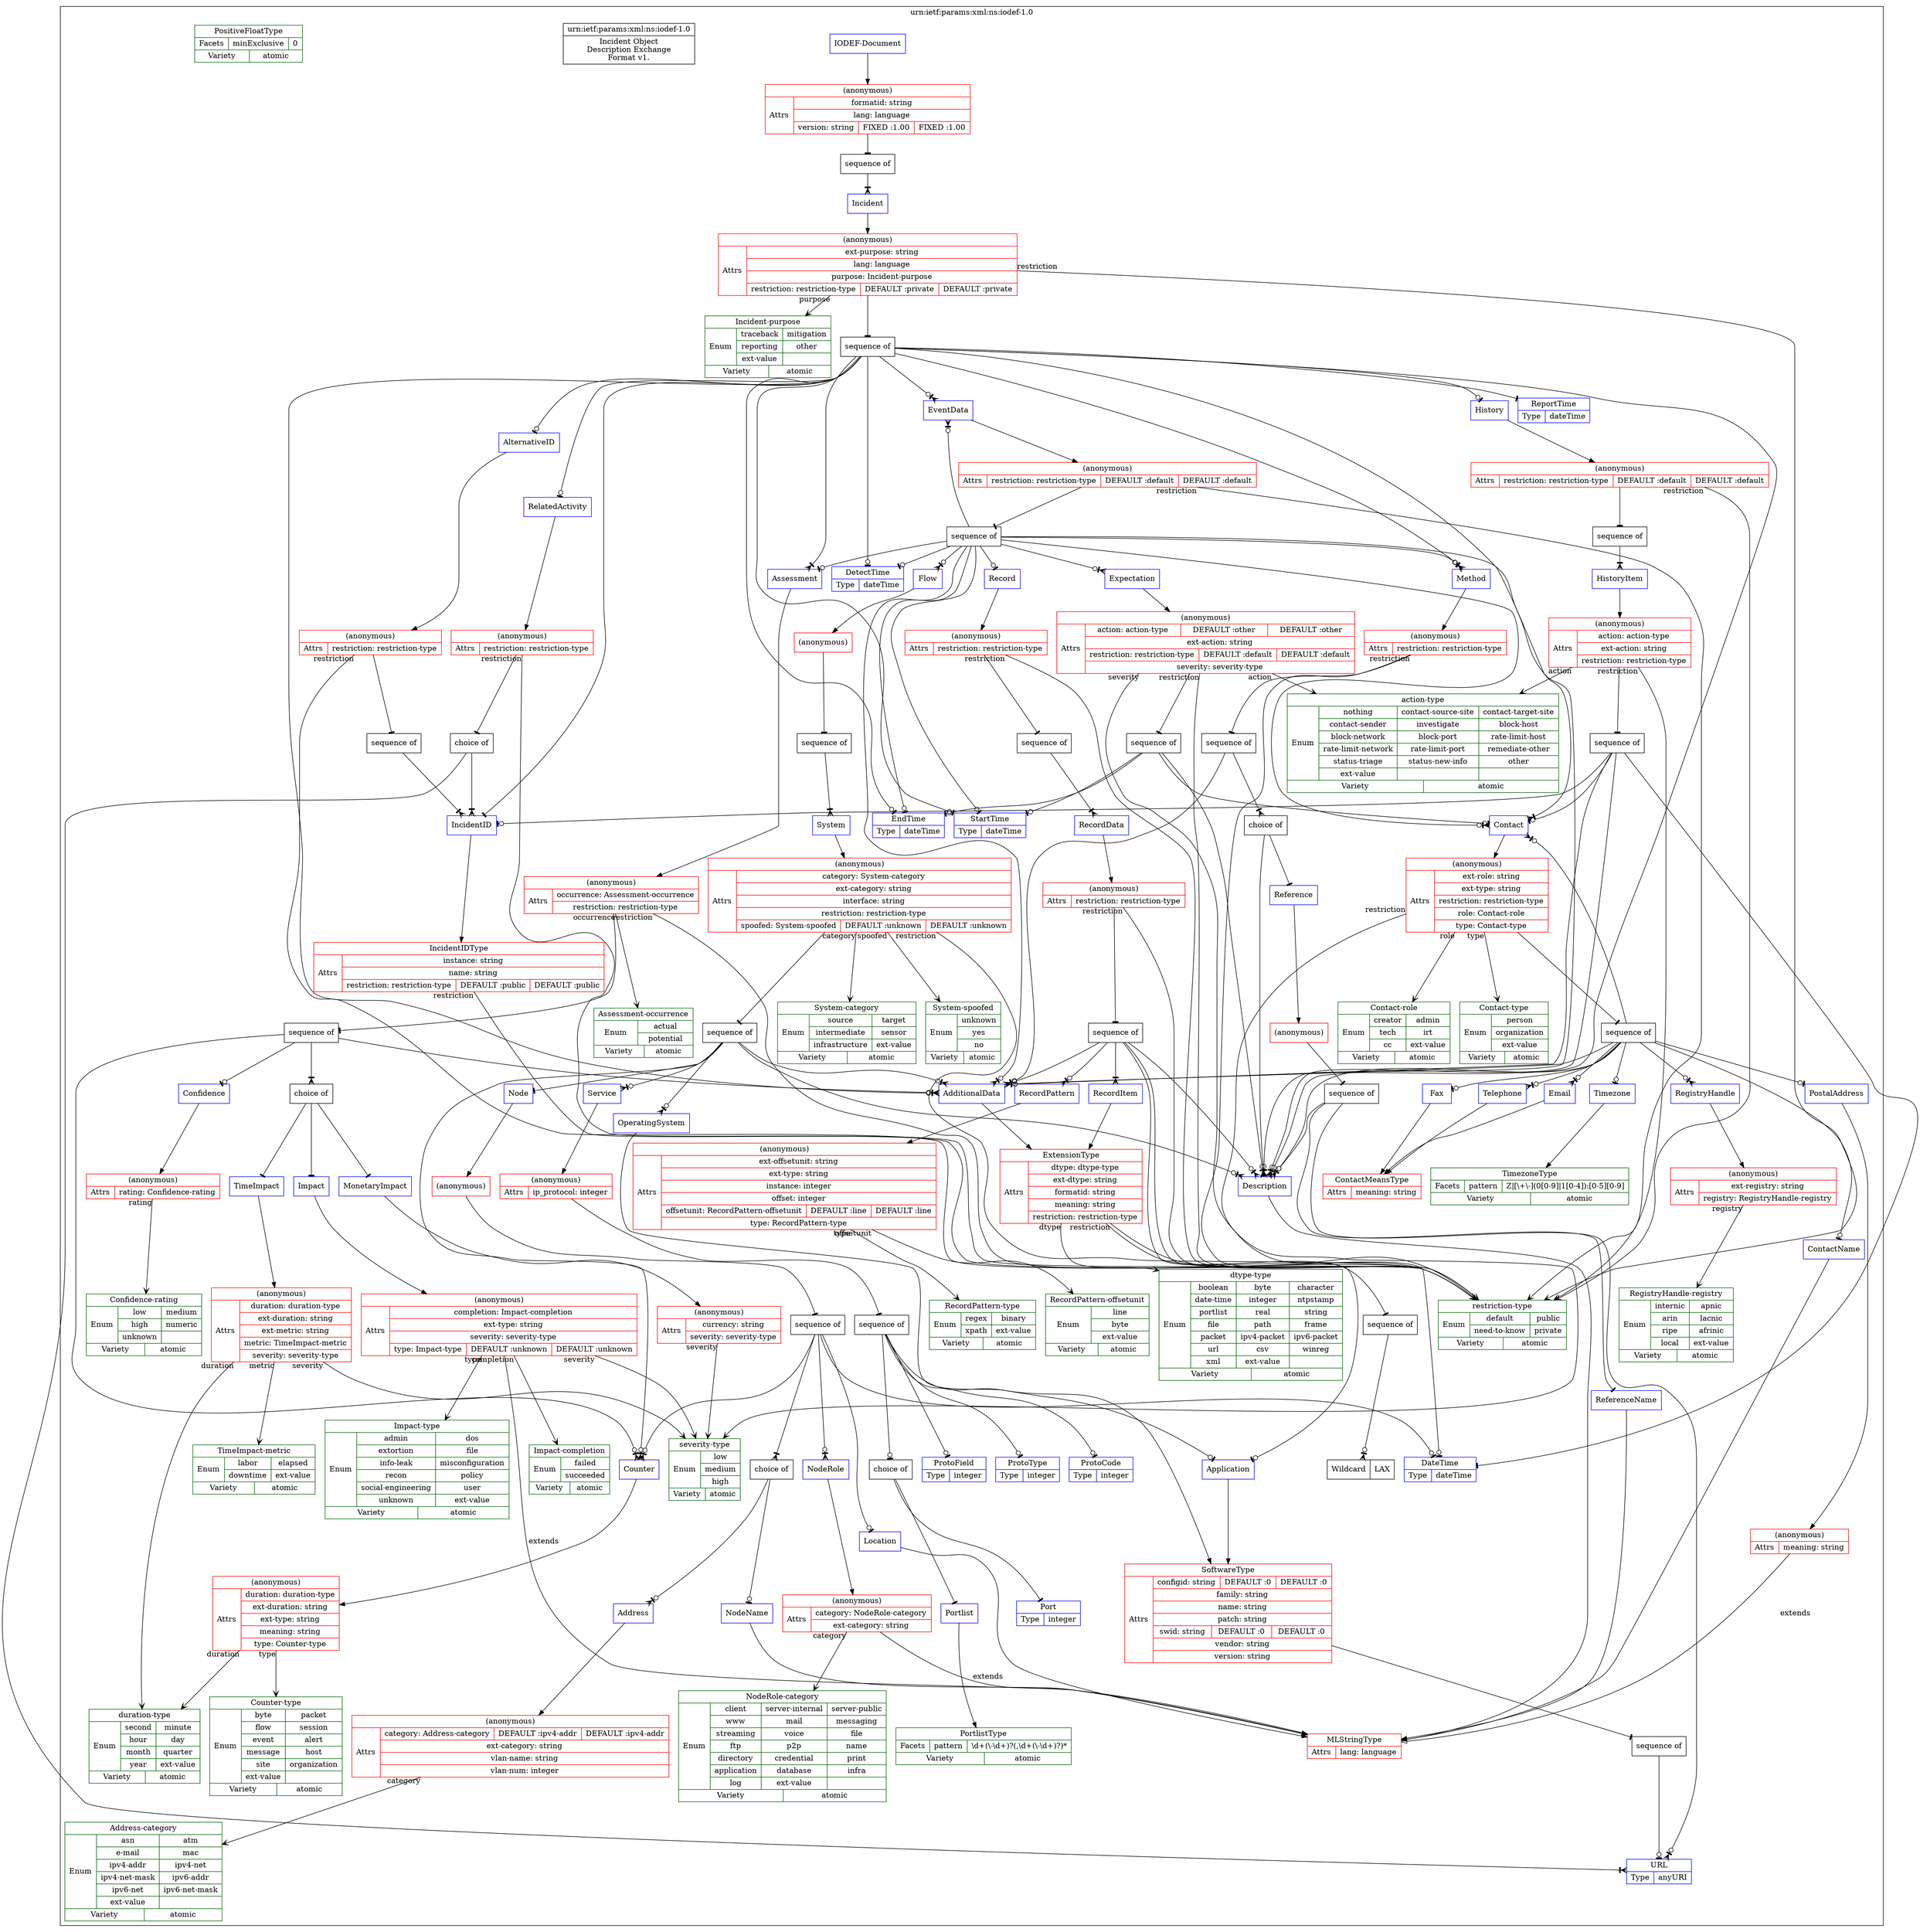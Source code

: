 digraph {
subgraph clusterSchemaImpl1530970753 { label="urn:ietf:params:xml:ns:iodef-1.0"
ElementDecl634194056 [shape="record", label="{IODEF-Document}", color="blue"];
Any1258351596 [shape="record", label="{{Wildcard|LAX}}"];
ElementDecl1698873038 [shape="record", label="{Impact}", color="blue"];
ElementDecl1473444918 [shape="record", label="{PostalAddress}", color="blue"];
RestrictionSimpleTypeImpl1948703724 [shape="record", label="{Incident-purpose|{Enum|{traceback|reporting|ext-value}|{mitigation|other|}}|{Variety|atomic}}", color="darkgreen"];
RestrictionSimpleTypeImpl330326081 [shape="record", label="{Address-category|{Enum|{asn|e-mail|ipv4-addr|ipv4-net-mask|ipv6-net|ext-value}|{atm|mac|ipv4-net|ipv6-addr|ipv6-net-mask|}}|{Variety|atomic}}", color="darkgreen"];
ElementDecl38772700 [shape="record", label="{Timezone}", color="blue"];
ModelGroupImpl909053268 [shape="record", label="{sequence of}"];
ElementDecl257430931 [shape="record", label="{Reference}", color="blue"];
ComplexTypeImpl559902983 [shape="record", label="{(anonymous)|{Attrs|{{<AttributeUseImpl2058536614>restriction: restriction-type}}}}", color="red"];
ModelGroupImpl2102860018 [shape="record", label="{choice of}"];
ElementDecl997525387 [shape="record", label="{Record}", color="blue"];
RestrictionSimpleTypeImpl565595754 [shape="record", label="{duration-type|{Enum|{second|hour|month|year}|{minute|day|quarter|ext-value}}|{Variety|atomic}}", color="darkgreen"];
ModelGroupImpl1902942311 [shape="record", label="{sequence of}"];
ComplexTypeImpl1751161119 [shape="record", label="{SoftwareType|{Attrs|{{<AttributeUseImpl774471675>configid: string|DEFAULT :0|DEFAULT :0}|{<AttributeUseImpl647057258>family: string}|{<AttributeUseImpl234146798>name: string}|{<AttributeUseImpl1115192682>patch: string}|{<AttributeUseImpl1953619005>swid: string|DEFAULT :0|DEFAULT :0}|{<AttributeUseImpl1597138052>vendor: string}|{<AttributeUseImpl1701136111>version: string}}}}", color="red"];
ElementDecl1154079020 [shape="record", label="{Confidence}", color="blue"];
ComplexTypeImpl1112461277 [shape="record", label="{(anonymous)|{Attrs|{{<AttributeUseImpl515693101>ext-offsetunit: string}|{<AttributeUseImpl9949215>ext-type: string}|{<AttributeUseImpl1860215686>instance: integer}|{<AttributeUseImpl1578101576>offset: integer}|{<AttributeUseImpl1730147382>offsetunit: RecordPattern-offsetunit|DEFAULT :line|DEFAULT :line}|{<AttributeUseImpl45104096>type: RecordPattern-type}}}}", color="red"];
ModelGroupImpl2023306452 [shape="record", label="{sequence of}"];
ComplexTypeImpl1784636163 [shape="record", label="{(anonymous)|{Attrs|{{<AttributeUseImpl933233151>duration: duration-type}|{<AttributeUseImpl1083228271>ext-duration: string}|{<AttributeUseImpl1598675078>ext-type: string}|{<AttributeUseImpl1764128329>meaning: string}|{<AttributeUseImpl1545595021>type: Counter-type}}}}", color="red"];
ElementDecl334936591 [shape="record", label="{Incident}", color="blue"];
ElementDecl1391870861 [shape="record", label="{RecordPattern}", color="blue"];
RestrictionSimpleTypeImpl808021878 [shape="record", label="{Contact-role|{Enum|{creator|tech|cc}|{admin|irt|ext-value}}|{Variety|atomic}}", color="darkgreen"];
RestrictionSimpleTypeImpl532404146 [shape="record", label="{System-spoofed|{Enum|{unknown|yes|no}}|{Variety|atomic}}", color="darkgreen"];
ComplexTypeImpl1782287177 [shape="record", label="{(anonymous)|{Attrs|{{<AttributeUseImpl626857943>duration: duration-type}|{<AttributeUseImpl648958778>ext-duration: string}|{<AttributeUseImpl2128222380>ext-metric: string}|{<AttributeUseImpl545916228>metric: TimeImpact-metric}|{<AttributeUseImpl750410715>severity: severity-type}}}}", color="red"];
RestrictionSimpleTypeImpl1205215856 [shape="record", label="{restriction-type|{Enum|{default|need-to-know}|{public|private}}|{Variety|atomic}}", color="darkgreen"];
ModelGroupImpl899205949 [shape="record", label="{sequence of}"];
ElementDecl363524275 [shape="record", label="{Fax}", color="blue"];
ModelGroupImpl107049838 [shape="record", label="{choice of}"];
ModelGroupImpl955147905 [shape="record", label="{sequence of}"];
ElementDecl1359857333 [shape="record", label="{Service}", color="blue"];
ComplexTypeImpl2099532520 [shape="record", label="{ExtensionType|{Attrs|{{<AttributeUseImpl959993440>dtype: dtype-type}|{<AttributeUseImpl1566695349>ext-dtype: string}|{<AttributeUseImpl1151734776>formatid: string}|{<AttributeUseImpl1936269821>meaning: string}|{<AttributeUseImpl2067178556>restriction: restriction-type}}}}", color="red"];
ComplexTypeImpl1884243356 [shape="record", label="{(anonymous)}", color="red"];
ComplexTypeImpl2047706572 [shape="record", label="{(anonymous)|{Attrs|{{<AttributeUseImpl530654357>occurrence: Assessment-occurrence}|{<AttributeUseImpl848649429>restriction: restriction-type}}}}", color="red"];
ElementDecl516992923 [shape="record", label="{HistoryItem}", color="blue"];
ElementDecl2012387303 [shape="record", label="{Location}", color="blue"];
ElementDecl169937755 [shape="record", label="{Address}", color="blue"];
RestrictionSimpleTypeImpl752978331 [shape="record", label="{PortlistType|{Facets|{{pattern|\\d+(\\-\\d+)?(,\\d+(\\-\\d+)?)*}}}|{Variety|atomic}}", color="darkgreen"];
ElementDecl1239291892 [shape="record", label="{Method}", color="blue"];
RestrictionSimpleTypeImpl1108775083 [shape="record", label="{System-category|{Enum|{source|intermediate|infrastructure}|{target|sensor|ext-value}}|{Variety|atomic}}", color="darkgreen"];
SchemaImpl1530970753 [shape="record", label="{urn:ietf:params:xml:ns:iodef-1.0|Incident Object\nDescription Exchange\nFormat v1.}"];
ElementDecl314004658 [shape="record", label="{ProtoCode|{Type|integer}}", color="blue"];
ElementDecl739893596 [shape="record", label="{AdditionalData}", color="blue"];
ModelGroupImpl1355906755 [shape="record", label="{sequence of}"];
ModelGroupImpl1225898256 [shape="record", label="{sequence of}"];
RestrictionSimpleTypeImpl833898193 [shape="record", label="{Assessment-occurrence|{Enum|{actual|potential}}|{Variety|atomic}}", color="darkgreen"];
ElementDecl2138081422 [shape="record", label="{RegistryHandle}", color="blue"];
ComplexTypeImpl1574702714 [shape="record", label="{(anonymous)|{Attrs|{{<AttributeUseImpl2110119369>category: System-category}|{<AttributeUseImpl1467214962>ext-category: string}|{<AttributeUseImpl2074631480>interface: string}|{<AttributeUseImpl1786791668>restriction: restriction-type}|{<AttributeUseImpl1892703251>spoofed: System-spoofed|DEFAULT :unknown|DEFAULT :unknown}}}}", color="red"];
ElementDecl1043744321 [shape="record", label="{NodeName}", color="blue"];
ModelGroupImpl461462523 [shape="record", label="{sequence of}"];
ElementDecl1601224357 [shape="record", label="{EventData}", color="blue"];
RestrictionSimpleTypeImpl185677346 [shape="record", label="{TimezoneType|{Facets|{{pattern|Z\|\[\\+\\-\](0\[0-9\]\|1\[0-4\]):\[0-5\]\[0-9\]}}}|{Variety|atomic}}", color="darkgreen"];
ElementDecl571253872 [shape="record", label="{System}", color="blue"];
ComplexTypeImpl533656823 [shape="record", label="{(anonymous)}", color="red"];
ComplexTypeImpl485255936 [shape="record", label="{(anonymous)|{Attrs|{{<AttributeUseImpl1084010740>ext-purpose: string}|{<AttributeUseImpl1864729679>lang: language}|{<AttributeUseImpl135370635>purpose: Incident-purpose}|{<AttributeUseImpl590388871>restriction: restriction-type|DEFAULT :private|DEFAULT :private}}}}", color="red"];
ElementDecl1554803269 [shape="record", label="{AlternativeID}", color="blue"];
ElementDecl748080913 [shape="record", label="{RelatedActivity}", color="blue"];
ElementDecl4347180 [shape="record", label="{Email}", color="blue"];
ComplexTypeImpl1978156482 [shape="record", label="{(anonymous)|{Attrs|{{<AttributeUseImpl1464447632>restriction: restriction-type|DEFAULT :default|DEFAULT :default}}}}", color="red"];
ComplexTypeImpl1817166166 [shape="record", label="{(anonymous)|{Attrs|{{<AttributeUseImpl1171694958>category: Address-category|DEFAULT :ipv4-addr|DEFAULT :ipv4-addr}|{<AttributeUseImpl545215872>ext-category: string}|{<AttributeUseImpl130438955>vlan-name: string}|{<AttributeUseImpl1854196745>vlan-num: integer}}}}", color="red"];
ModelGroupImpl1246293429 [shape="record", label="{choice of}"];
ComplexTypeImpl1223039541 [shape="record", label="{(anonymous)}", color="red"];
ElementDecl724646150 [shape="record", label="{MonetaryImpact}", color="blue"];
ElementDecl2147249730 [shape="record", label="{ContactName}", color="blue"];
RestrictionSimpleTypeImpl1239943370 [shape="record", label="{NodeRole-category|{Enum|{client|www|streaming|ftp|directory|application|log}|{server-internal|mail|voice|p2p|credential|database|ext-value}|{server-public|messaging|file|name|print|infra|}}|{Variety|atomic}}", color="darkgreen"];
RestrictionSimpleTypeImpl1696447045 [shape="record", label="{RecordPattern-offsetunit|{Enum|{line|byte|ext-value}}|{Variety|atomic}}", color="darkgreen"];
RestrictionSimpleTypeImpl848678846 [shape="record", label="{Impact-completion|{Enum|{failed|succeeded}}|{Variety|atomic}}", color="darkgreen"];
ComplexTypeImpl2066253024 [shape="record", label="{(anonymous)|{Attrs|{{<AttributeUseImpl1119029232>rating: Confidence-rating}}}}", color="red"];
ComplexTypeImpl1418257117 [shape="record", label="{(anonymous)|{Attrs|{{<AttributeUseImpl1090831733>completion: Impact-completion}|{<AttributeUseImpl158981348>ext-type: string}|{<AttributeUseImpl529858968>severity: severity-type}|{<AttributeUseImpl1457155060>type: Impact-type|DEFAULT :unknown|DEFAULT :unknown}}}}", color="red"];
ElementDecl1461351842 [shape="record", label="{Application}", color="blue"];
ElementDecl965223859 [shape="record", label="{NodeRole}", color="blue"];
RestrictionSimpleTypeImpl997133288 [shape="record", label="{severity-type|{Enum|{low|medium|high}}|{Variety|atomic}}", color="darkgreen"];
ComplexTypeImpl456208447 [shape="record", label="{(anonymous)|{Attrs|{{<AttributeUseImpl108681753>ip_protocol: integer}}}}", color="red"];
RestrictionSimpleTypeImpl1232704349 [shape="record", label="{Impact-type|{Enum|{admin|extortion|info-leak|recon|social-engineering|unknown}|{dos|file|misconfiguration|policy|user|ext-value}}|{Variety|atomic}}", color="darkgreen"];
ModelGroupImpl536357250 [shape="record", label="{sequence of}"];
ElementDecl591786211 [shape="record", label="{Flow}", color="blue"];
RestrictionSimpleTypeImpl385415131 [shape="record", label="{action-type|{Enum|{nothing|contact-sender|block-network|rate-limit-network|status-triage|ext-value}|{contact-source-site|investigate|block-port|rate-limit-port|status-new-info|}|{contact-target-site|block-host|rate-limit-host|remediate-other|other|}}|{Variety|atomic}}", color="darkgreen"];
ComplexTypeImpl1192696614 [shape="record", label="{(anonymous)|{Attrs|{{<AttributeUseImpl1141180808>restriction: restriction-type}}}}", color="red"];
ModelGroupImpl1224680467 [shape="record", label="{sequence of}"];
RestrictionSimpleTypeImpl402530283 [shape="record", label="{PositiveFloatType|{Facets|{{minExclusive|0}}}|{Variety|atomic}}", color="darkgreen"];
ElementDecl1040288884 [shape="record", label="{Portlist}", color="blue"];
ModelGroupImpl593352976 [shape="record", label="{sequence of}"];
RestrictionSimpleTypeImpl96263158 [shape="record", label="{Confidence-rating|{Enum|{low|high|unknown}|{medium|numeric|}}|{Variety|atomic}}", color="darkgreen"];
ComplexTypeImpl1539259783 [shape="record", label="{ContactMeansType|{Attrs|{{<AttributeUseImpl845913220>meaning: string}}}}", color="red"];
ModelGroupImpl2130917999 [shape="record", label="{sequence of}"];
ElementDecl1626635253 [shape="record", label="{IncidentID}", color="blue"];
ModelGroupImpl1268020374 [shape="record", label="{sequence of}"];
ElementDecl533789436 [shape="record", label="{Assessment}", color="blue"];
ElementDecl948887574 [shape="record", label="{TimeImpact}", color="blue"];
RestrictionSimpleTypeImpl1076292089 [shape="record", label="{RegistryHandle-registry|{Enum|{internic|arin|ripe|local}|{apnic|lacnic|afrinic|ext-value}}|{Variety|atomic}}", color="darkgreen"];
ComplexTypeImpl55821173 [shape="record", label="{(anonymous)|{Attrs|{{<AttributeUseImpl1745756817>restriction: restriction-type|DEFAULT :default|DEFAULT :default}}}}", color="red"];
ComplexTypeImpl2005327631 [shape="record", label="{(anonymous)|{Attrs|{{<AttributeUseImpl809606405>ext-registry: string}|{<AttributeUseImpl598461443>registry: RegistryHandle-registry}}}}", color="red"];
ComplexTypeImpl2106971390 [shape="record", label="{(anonymous)|{Attrs|{{<AttributeUseImpl1362913826>ext-role: string}|{<AttributeUseImpl1432094680>ext-type: string}|{<AttributeUseImpl218571184>restriction: restriction-type}|{<AttributeUseImpl204425426>role: Contact-role}|{<AttributeUseImpl1884603565>type: Contact-type}}}}", color="red"];
ElementDecl1660187542 [shape="record", label="{DetectTime|{Type|dateTime}}", color="blue"];
ElementDecl1620450815 [shape="record", label="{RecordData}", color="blue"];
RestrictionSimpleTypeImpl306189161 [shape="record", label="{TimeImpact-metric|{Enum|{labor|downtime}|{elapsed|ext-value}}|{Variety|atomic}}", color="darkgreen"];
ModelGroupImpl1313793803 [shape="record", label="{sequence of}"];
ElementDecl386485576 [shape="record", label="{ProtoField|{Type|integer}}", color="blue"];
ElementDecl381221099 [shape="record", label="{Telephone}", color="blue"];
ElementDecl2083119959 [shape="record", label="{OperatingSystem}", color="blue"];
ElementDecl1811924614 [shape="record", label="{Expectation}", color="blue"];
ModelGroupImpl295726648 [shape="record", label="{sequence of}"];
RestrictionSimpleTypeImpl1002500837 [shape="record", label="{Contact-type|{Enum|{person|organization|ext-value}}|{Variety|atomic}}", color="darkgreen"];
ElementDecl1154734929 [shape="record", label="{ReferenceName}", color="blue"];
RestrictionSimpleTypeImpl51619133 [shape="record", label="{RecordPattern-type|{Enum|{regex|xpath}|{binary|ext-value}}|{Variety|atomic}}", color="darkgreen"];
ElementDecl193738361 [shape="record", label="{Port|{Type|integer}}", color="blue"];
ComplexTypeImpl1234403385 [shape="record", label="{(anonymous)|{Attrs|{{<AttributeUseImpl1911628635>restriction: restriction-type}}}}", color="red"];
ModelGroupImpl528574181 [shape="record", label="{choice of}"];
ElementDecl149997662 [shape="record", label="{Counter}", color="blue"];
ComplexTypeImpl2104764160 [shape="record", label="{(anonymous)|{Attrs|{{<AttributeUseImpl363803606>restriction: restriction-type}}}}", color="red"];
ComplexTypeImpl2117846131 [shape="record", label="{(anonymous)|{Attrs|{{<AttributeUseImpl108966758>currency: string}|{<AttributeUseImpl1748234462>severity: severity-type}}}}", color="red"];
ModelGroupImpl1218932998 [shape="record", label="{sequence of}"];
ComplexTypeImpl1625168778 [shape="record", label="{(anonymous)|{Attrs|{{<AttributeUseImpl896472140>formatid: string}|{<AttributeUseImpl261989628>lang: language}|{<AttributeUseImpl918201446>version: string|FIXED :1.00|FIXED :1.00}}}}", color="red"];
ModelGroupImpl1729331687 [shape="record", label="{sequence of}"];
RestrictionSimpleTypeImpl2004273875 [shape="record", label="{dtype-type|{Enum|{boolean|date-time|portlist|file|packet|url|xml}|{byte|integer|real|path|ipv4-packet|csv|ext-value}|{character|ntpstamp|string|frame|ipv6-packet|winreg|}}|{Variety|atomic}}", color="darkgreen"];
RestrictionSimpleTypeImpl917900179 [shape="record", label="{Counter-type|{Enum|{byte|flow|event|message|site|ext-value}|{packet|session|alert|host|organization|}}|{Variety|atomic}}", color="darkgreen"];
ElementDecl1021925974 [shape="record", label="{URL|{Type|anyURI}}", color="blue"];
ElementDecl890594303 [shape="record", label="{EndTime|{Type|dateTime}}", color="blue"];
ComplexTypeImpl501544898 [shape="record", label="{IncidentIDType|{Attrs|{{<AttributeUseImpl1324217334>instance: string}|{<AttributeUseImpl1747698677>name: string}|{<AttributeUseImpl290340673>restriction: restriction-type|DEFAULT :public|DEFAULT :public}}}}", color="red"];
ComplexTypeImpl1211753909 [shape="record", label="{(anonymous)|{Attrs|{{<AttributeUseImpl1352134125>meaning: string}}}}", color="red"];
ComplexTypeImpl1781793025 [shape="record", label="{(anonymous)|{Attrs|{{<AttributeUseImpl924577137>action: action-type}|{<AttributeUseImpl1221319456>ext-action: string}|{<AttributeUseImpl1067398966>restriction: restriction-type}}}}", color="red"];
ComplexTypeImpl691523728 [shape="record", label="{(anonymous)|{Attrs|{{<AttributeUseImpl441502220>action: action-type|DEFAULT :other|DEFAULT :other}|{<AttributeUseImpl1028854205>ext-action: string}|{<AttributeUseImpl414297791>restriction: restriction-type|DEFAULT :default|DEFAULT :default}|{<AttributeUseImpl130437654>severity: severity-type}}}}", color="red"];
ElementDecl815578443 [shape="record", label="{History}", color="blue"];
ElementDecl48610262 [shape="record", label="{Node}", color="blue"];
ModelGroupImpl1180915164 [shape="record", label="{sequence of}"];
ComplexTypeImpl948074059 [shape="record", label="{MLStringType|{Attrs|{{<AttributeUseImpl932500338>lang: language}}}}", color="red"];
ComplexTypeImpl373145787 [shape="record", label="{(anonymous)|{Attrs|{{<AttributeUseImpl1516725303>category: NodeRole-category}|{<AttributeUseImpl546909102>ext-category: string}}}}", color="red"];
ElementDecl529236451 [shape="record", label="{RecordItem}", color="blue"];
ElementDecl938159131 [shape="record", label="{DateTime|{Type|dateTime}}", color="blue"];
ElementDecl16579154 [shape="record", label="{Description}", color="blue"];
ModelGroupImpl1231426791 [shape="record", label="{choice of}"];
ElementDecl425928775 [shape="record", label="{StartTime|{Type|dateTime}}", color="blue"];
ElementDecl161514210 [shape="record", label="{Contact}", color="blue"];
ElementDecl1609592259 [shape="record", label="{ReportTime|{Type|dateTime}}", color="blue"];
ComplexTypeImpl644193719 [shape="record", label="{(anonymous)|{Attrs|{{<AttributeUseImpl2003560079>restriction: restriction-type}}}}", color="red"];
ModelGroupImpl581536050 [shape="record", label="{sequence of}"];
ElementDecl748134027 [shape="record", label="{ProtoType|{Type|integer}}", color="blue"];
}
ElementDecl724646150 -> ComplexTypeImpl2117846131 [arrowhead="normal"];
ModelGroupImpl107049838 -> ElementDecl948887574 [arrowhead="tee", arrowtail="diamond"];
ModelGroupImpl461462523 -> ElementDecl16579154 [arrowhead="crowteeodot", arrowtail="diamond"];
ModelGroupImpl1313793803 -> ElementDecl161514210 [arrowhead="crowteeodot", arrowtail="diamond"];
ModelGroupImpl528574181 -> ElementDecl169937755 [arrowhead="crowteeodot", arrowtail="diamond"];
ModelGroupImpl1218932998 -> ModelGroupImpl107049838 [arrowhead="crowtee", arrowtail="diamond"];
ComplexTypeImpl1784636163 -> RestrictionSimpleTypeImpl917900179 [arrowhead="vee", taillabel="type", tailPort="AttributeUseImpl1545595021"];
ElementDecl529236451 -> ComplexTypeImpl2099532520 [arrowhead="normal"];
ComplexTypeImpl501544898 -> RestrictionSimpleTypeImpl1205215856 [arrowhead="ovee", taillabel="restriction", tailPort="AttributeUseImpl290340673"];
ComplexTypeImpl1192696614 -> RestrictionSimpleTypeImpl1205215856 [arrowhead="ovee", taillabel="restriction", tailPort="AttributeUseImpl1141180808"];
ComplexTypeImpl373145787 -> ComplexTypeImpl948074059 [label="extends", arrowhead="onormal"];
ElementDecl1620450815 -> ComplexTypeImpl1192696614 [arrowhead="normal"];
ComplexTypeImpl1211753909 -> ComplexTypeImpl948074059 [label="extends", arrowhead="onormal"];
ComplexTypeImpl2047706572 -> ModelGroupImpl1218932998 [arrowhead="tee", arrowtail="diamond"];
ElementDecl1154079020 -> ComplexTypeImpl2066253024 [arrowhead="normal"];
ComplexTypeImpl1784636163 -> RestrictionSimpleTypeImpl565595754 [arrowhead="ovee", taillabel="duration", tailPort="AttributeUseImpl933233151"];
ModelGroupImpl1313793803 -> ElementDecl739893596 [arrowhead="crowteeodot", arrowtail="diamond"];
ElementDecl533789436 -> ComplexTypeImpl2047706572 [arrowhead="normal"];
ModelGroupImpl593352976 -> ElementDecl16579154 [arrowhead="crowteeodot", arrowtail="diamond"];
ModelGroupImpl593352976 -> ElementDecl149997662 [arrowhead="crowteeodot", arrowtail="diamond"];
ModelGroupImpl1729331687 -> ElementDecl1021925974 [arrowhead="crowteeodot", arrowtail="diamond"];
ComplexTypeImpl485255936 -> RestrictionSimpleTypeImpl1205215856 [arrowhead="ovee", taillabel="restriction", tailPort="AttributeUseImpl590388871"];
ModelGroupImpl899205949 -> Any1258351596 [arrowhead="crowteeodot", arrowtail="diamond"];
ComplexTypeImpl2005327631 -> RestrictionSimpleTypeImpl1076292089 [arrowhead="ovee", taillabel="registry", tailPort="AttributeUseImpl598461443"];
ComplexTypeImpl1781793025 -> RestrictionSimpleTypeImpl1205215856 [arrowhead="ovee", taillabel="restriction", tailPort="AttributeUseImpl1067398966"];
ModelGroupImpl1313793803 -> ElementDecl425928775 [arrowhead="teeodot", arrowtail="diamond"];
ComplexTypeImpl1978156482 -> RestrictionSimpleTypeImpl1205215856 [arrowhead="ovee", taillabel="restriction", tailPort="AttributeUseImpl1464447632"];
ComplexTypeImpl644193719 -> ModelGroupImpl1180915164 [arrowhead="tee", arrowtail="diamond"];
ModelGroupImpl1224680467 -> ElementDecl890594303 [arrowhead="teeodot", arrowtail="diamond"];
ComplexTypeImpl2099532520 -> RestrictionSimpleTypeImpl2004273875 [arrowhead="vee", taillabel="dtype", tailPort="AttributeUseImpl959993440"];
ModelGroupImpl1246293429 -> ElementDecl1626635253 [arrowhead="crowtee", arrowtail="diamond"];
ModelGroupImpl2102860018 -> ElementDecl16579154 [arrowhead="tee", arrowtail="diamond"];
ElementDecl257430931 -> ComplexTypeImpl1884243356 [arrowhead="normal"];
ComplexTypeImpl691523728 -> RestrictionSimpleTypeImpl1205215856 [arrowhead="ovee", taillabel="restriction", tailPort="AttributeUseImpl414297791"];
ModelGroupImpl1231426791 -> ElementDecl193738361 [arrowhead="tee", arrowtail="diamond"];
ComplexTypeImpl1782287177 -> RestrictionSimpleTypeImpl565595754 [arrowhead="ovee", taillabel="duration", tailPort="AttributeUseImpl626857943"];
ModelGroupImpl295726648 -> ElementDecl739893596 [arrowhead="crowteeodot", arrowtail="diamond"];
ModelGroupImpl1218932998 -> ElementDecl739893596 [arrowhead="crowteeodot", arrowtail="diamond"];
ElementDecl1154734929 -> ComplexTypeImpl948074059 [arrowhead="normal"];
ModelGroupImpl2023306452 -> ElementDecl363524275 [arrowhead="teeodot", arrowtail="diamond"];
ComplexTypeImpl2047706572 -> RestrictionSimpleTypeImpl833898193 [arrowhead="ovee", taillabel="occurrence", tailPort="AttributeUseImpl530654357"];
ModelGroupImpl1902942311 -> ElementDecl1620450815 [arrowhead="crowtee", arrowtail="diamond"];
ComplexTypeImpl644193719 -> RestrictionSimpleTypeImpl1205215856 [arrowhead="ovee", taillabel="restriction", tailPort="AttributeUseImpl2003560079"];
ModelGroupImpl1225898256 -> ElementDecl1626635253 [arrowhead="teeodot", arrowtail="diamond"];
ModelGroupImpl1224680467 -> ElementDecl1601224357 [arrowhead="crowteeodot", arrowtail="diamond"];
ComplexTypeImpl2047706572 -> RestrictionSimpleTypeImpl1205215856 [arrowhead="ovee", taillabel="restriction", tailPort="AttributeUseImpl848649429"];
ElementDecl2083119959 -> ComplexTypeImpl1751161119 [arrowhead="normal"];
ModelGroupImpl1218932998 -> ElementDecl149997662 [arrowhead="crowteeodot", arrowtail="diamond"];
ModelGroupImpl1268020374 -> ElementDecl965223859 [arrowhead="crowteeodot", arrowtail="diamond"];
ModelGroupImpl2102860018 -> ElementDecl257430931 [arrowhead="tee", arrowtail="diamond"];
ElementDecl1359857333 -> ComplexTypeImpl456208447 [arrowhead="normal"];
ModelGroupImpl1225898256 -> ElementDecl739893596 [arrowhead="crowteeodot", arrowtail="diamond"];
ComplexTypeImpl2066253024 -> RestrictionSimpleTypeImpl96263158 [arrowhead="vee", taillabel="rating", tailPort="AttributeUseImpl1119029232"];
ModelGroupImpl2023306452 -> ElementDecl2138081422 [arrowhead="crowteeodot", arrowtail="diamond"];
ModelGroupImpl1355906755 -> ElementDecl1626635253 [arrowhead="crowtee", arrowtail="diamond"];
ElementDecl1698873038 -> ComplexTypeImpl1418257117 [arrowhead="normal"];
ModelGroupImpl295726648 -> ElementDecl529236451 [arrowhead="crowtee", arrowtail="diamond"];
ComplexTypeImpl1978156482 -> ModelGroupImpl1313793803 [arrowhead="tee", arrowtail="diamond"];
ComplexTypeImpl1112461277 -> RestrictionSimpleTypeImpl1696447045 [arrowhead="ovee", taillabel="offsetunit", tailPort="AttributeUseImpl1730147382"];
ModelGroupImpl1224680467 -> ElementDecl739893596 [arrowhead="crowteeodot", arrowtail="diamond"];
ComplexTypeImpl1418257117 -> RestrictionSimpleTypeImpl1232704349 [arrowhead="ovee", taillabel="type", tailPort="AttributeUseImpl1457155060"];
ComplexTypeImpl2106971390 -> ModelGroupImpl2023306452 [arrowhead="tee", arrowtail="diamond"];
ModelGroupImpl1729331687 -> ElementDecl16579154 [arrowhead="crowteeodot", arrowtail="diamond"];
ComplexTypeImpl1234403385 -> RestrictionSimpleTypeImpl1205215856 [arrowhead="ovee", taillabel="restriction", tailPort="AttributeUseImpl1911628635"];
ModelGroupImpl1268020374 -> ElementDecl2012387303 [arrowhead="teeodot", arrowtail="diamond"];
ElementDecl516992923 -> ComplexTypeImpl1781793025 [arrowhead="normal"];
ElementDecl149997662 -> ComplexTypeImpl1784636163 [arrowhead="normal"];
ModelGroupImpl1224680467 -> ElementDecl425928775 [arrowhead="teeodot", arrowtail="diamond"];
ModelGroupImpl593352976 -> ElementDecl739893596 [arrowhead="crowteeodot", arrowtail="diamond"];
ElementDecl1811924614 -> ComplexTypeImpl691523728 [arrowhead="normal"];
ElementDecl1239291892 -> ComplexTypeImpl644193719 [arrowhead="normal"];
ModelGroupImpl1268020374 -> ModelGroupImpl528574181 [arrowhead="crowtee", arrowtail="diamond"];
ModelGroupImpl295726648 -> ElementDecl1461351842 [arrowhead="teeodot", arrowtail="diamond"];
ModelGroupImpl1224680467 -> ElementDecl533789436 [arrowhead="crowtee", arrowtail="diamond"];
ModelGroupImpl909053268 -> ElementDecl516992923 [arrowhead="crowtee", arrowtail="diamond"];
ModelGroupImpl2023306452 -> ElementDecl2147249730 [arrowhead="teeodot", arrowtail="diamond"];
ComplexTypeImpl1817166166 -> RestrictionSimpleTypeImpl330326081 [arrowhead="ovee", taillabel="category", tailPort="AttributeUseImpl1171694958"];
ModelGroupImpl2023306452 -> ElementDecl4347180 [arrowhead="crowteeodot", arrowtail="diamond"];
ElementDecl2012387303 -> ComplexTypeImpl948074059 [arrowhead="normal"];
ElementDecl16579154 -> ComplexTypeImpl948074059 [arrowhead="normal"];
ComplexTypeImpl1781793025 -> ModelGroupImpl1225898256 [arrowhead="tee", arrowtail="diamond"];
ElementDecl4347180 -> ComplexTypeImpl1539259783 [arrowhead="normal"];
ModelGroupImpl2130917999 -> ModelGroupImpl1231426791 [arrowhead="teeodot", arrowtail="diamond"];
ComplexTypeImpl2104764160 -> ModelGroupImpl1902942311 [arrowhead="tee", arrowtail="diamond"];
ComplexTypeImpl1234403385 -> ModelGroupImpl1355906755 [arrowhead="tee", arrowtail="diamond"];
ElementDecl1601224357 -> ComplexTypeImpl1978156482 [arrowhead="normal"];
ModelGroupImpl2130917999 -> ElementDecl748134027 [arrowhead="teeodot", arrowtail="diamond"];
ComplexTypeImpl1112461277 -> RestrictionSimpleTypeImpl51619133 [arrowhead="vee", taillabel="type", tailPort="AttributeUseImpl45104096"];
ComplexTypeImpl2104764160 -> RestrictionSimpleTypeImpl1205215856 [arrowhead="ovee", taillabel="restriction", tailPort="AttributeUseImpl363803606"];
ModelGroupImpl1218932998 -> ElementDecl1154079020 [arrowhead="teeodot", arrowtail="diamond"];
ComplexTypeImpl1781793025 -> RestrictionSimpleTypeImpl385415131 [arrowhead="vee", taillabel="action", tailPort="AttributeUseImpl924577137"];
ModelGroupImpl1313793803 -> ElementDecl591786211 [arrowhead="crowteeodot", arrowtail="diamond"];
ModelGroupImpl593352976 -> ElementDecl1359857333 [arrowhead="crowteeodot", arrowtail="diamond"];
ElementDecl1043744321 -> ComplexTypeImpl948074059 [arrowhead="normal"];
ModelGroupImpl2023306452 -> ElementDecl739893596 [arrowhead="crowteeodot", arrowtail="diamond"];
ModelGroupImpl2023306452 -> ElementDecl16579154 [arrowhead="crowteeodot", arrowtail="diamond"];
ModelGroupImpl2130917999 -> ElementDecl314004658 [arrowhead="teeodot", arrowtail="diamond"];
ModelGroupImpl593352976 -> ElementDecl48610262 [arrowhead="tee", arrowtail="diamond"];
ComplexTypeImpl55821173 -> RestrictionSimpleTypeImpl1205215856 [arrowhead="ovee", taillabel="restriction", tailPort="AttributeUseImpl1745756817"];
ElementDecl948887574 -> ComplexTypeImpl1782287177 [arrowhead="normal"];
ModelGroupImpl461462523 -> ElementDecl161514210 [arrowhead="teeodot", arrowtail="diamond"];
ElementDecl1461351842 -> ComplexTypeImpl1751161119 [arrowhead="normal"];
ComplexTypeImpl2117846131 -> RestrictionSimpleTypeImpl997133288 [arrowhead="ovee", taillabel="severity", tailPort="AttributeUseImpl1748234462"];
ModelGroupImpl1224680467 -> ElementDecl1626635253 [arrowhead="tee", arrowtail="diamond"];
ElementDecl48610262 -> ComplexTypeImpl1223039541 [arrowhead="normal"];
ModelGroupImpl581536050 -> ElementDecl571253872 [arrowhead="crowtee", arrowtail="diamond"];
ElementDecl1040288884 -> RestrictionSimpleTypeImpl752978331 [arrowhead="normal"];
ComplexTypeImpl2099532520 -> RestrictionSimpleTypeImpl1205215856 [arrowhead="ovee", taillabel="restriction", tailPort="AttributeUseImpl2067178556"];
ComplexTypeImpl1884243356 -> ModelGroupImpl1729331687 [arrowhead="tee", arrowtail="diamond"];
ModelGroupImpl1729331687 -> ElementDecl1154734929 [arrowhead="tee", arrowtail="diamond"];
ModelGroupImpl1313793803 -> ElementDecl1601224357 [arrowhead="crowteeodot", arrowtail="diamond"];
ComplexTypeImpl1625168778 -> ModelGroupImpl955147905 [arrowhead="tee", arrowtail="diamond"];
ModelGroupImpl955147905 -> ElementDecl334936591 [arrowhead="crowtee", arrowtail="diamond"];
ComplexTypeImpl691523728 -> RestrictionSimpleTypeImpl997133288 [arrowhead="ovee", taillabel="severity", tailPort="AttributeUseImpl130437654"];
ComplexTypeImpl1223039541 -> ModelGroupImpl1268020374 [arrowhead="tee", arrowtail="diamond"];
ElementDecl571253872 -> ComplexTypeImpl1574702714 [arrowhead="normal"];
ElementDecl169937755 -> ComplexTypeImpl1817166166 [arrowhead="normal"];
ComplexTypeImpl456208447 -> ModelGroupImpl2130917999 [arrowhead="tee", arrowtail="diamond"];
ModelGroupImpl1225898256 -> ElementDecl161514210 [arrowhead="teeodot", arrowtail="diamond"];
ComplexTypeImpl2106971390 -> RestrictionSimpleTypeImpl1205215856 [arrowhead="ovee", taillabel="restriction", tailPort="AttributeUseImpl218571184"];
ElementDecl965223859 -> ComplexTypeImpl373145787 [arrowhead="normal"];
ModelGroupImpl1224680467 -> ElementDecl1609592259 [arrowhead="tee", arrowtail="diamond"];
ModelGroupImpl107049838 -> ElementDecl1698873038 [arrowhead="tee", arrowtail="diamond"];
ComplexTypeImpl1192696614 -> ModelGroupImpl295726648 [arrowhead="tee", arrowtail="diamond"];
ComplexTypeImpl1574702714 -> RestrictionSimpleTypeImpl1205215856 [arrowhead="ovee", taillabel="restriction", tailPort="AttributeUseImpl1786791668"];
ComplexTypeImpl1574702714 -> ModelGroupImpl593352976 [arrowhead="tee", arrowtail="diamond"];
ModelGroupImpl1180915164 -> ElementDecl739893596 [arrowhead="crowteeodot", arrowtail="diamond"];
ElementDecl997525387 -> ComplexTypeImpl2104764160 [arrowhead="normal"];
ElementDecl363524275 -> ComplexTypeImpl1539259783 [arrowhead="normal"];
ModelGroupImpl1313793803 -> ElementDecl1811924614 [arrowhead="crowteeodot", arrowtail="diamond"];
ModelGroupImpl1313793803 -> ElementDecl16579154 [arrowhead="crowteeodot", arrowtail="diamond"];
ElementDecl1626635253 -> ComplexTypeImpl501544898 [arrowhead="normal"];
ComplexTypeImpl485255936 -> RestrictionSimpleTypeImpl1948703724 [arrowhead="vee", taillabel="purpose", tailPort="AttributeUseImpl135370635"];
ComplexTypeImpl1418257117 -> RestrictionSimpleTypeImpl997133288 [arrowhead="ovee", taillabel="severity", tailPort="AttributeUseImpl529858968"];
ModelGroupImpl461462523 -> ElementDecl890594303 [arrowhead="teeodot", arrowtail="diamond"];
ComplexTypeImpl373145787 -> RestrictionSimpleTypeImpl1239943370 [arrowhead="vee", taillabel="category", tailPort="AttributeUseImpl1516725303"];
ModelGroupImpl1268020374 -> ElementDecl149997662 [arrowhead="crowteeodot", arrowtail="diamond"];
ComplexTypeImpl1418257117 -> RestrictionSimpleTypeImpl848678846 [arrowhead="ovee", taillabel="completion", tailPort="AttributeUseImpl1090831733"];
ModelGroupImpl1246293429 -> ElementDecl1021925974 [arrowhead="crowtee", arrowtail="diamond"];
ModelGroupImpl528574181 -> ElementDecl1043744321 [arrowhead="teeodot", arrowtail="diamond"];
ComplexTypeImpl2099532520 -> ModelGroupImpl899205949 [arrowhead="tee", arrowtail="diamond"];
ModelGroupImpl2130917999 -> ElementDecl386485576 [arrowhead="teeodot", arrowtail="diamond"];
ModelGroupImpl1224680467 -> ElementDecl16579154 [arrowhead="crowteeodot", arrowtail="diamond"];
ComplexTypeImpl1574702714 -> RestrictionSimpleTypeImpl532404146 [arrowhead="ovee", taillabel="spoofed", tailPort="AttributeUseImpl1892703251"];
ElementDecl748080913 -> ComplexTypeImpl559902983 [arrowhead="normal"];
ModelGroupImpl1313793803 -> ElementDecl1239291892 [arrowhead="crowteeodot", arrowtail="diamond"];
ComplexTypeImpl2106971390 -> RestrictionSimpleTypeImpl1002500837 [arrowhead="vee", taillabel="type", tailPort="AttributeUseImpl1884603565"];
ComplexTypeImpl691523728 -> ModelGroupImpl461462523 [arrowhead="tee", arrowtail="diamond"];
ModelGroupImpl295726648 -> ElementDecl938159131 [arrowhead="teeodot", arrowtail="diamond"];
ModelGroupImpl1180915164 -> ModelGroupImpl2102860018 [arrowhead="crowtee", arrowtail="diamond"];
ElementDecl634194056 -> ComplexTypeImpl1625168778 [arrowhead="normal"];
ModelGroupImpl461462523 -> ElementDecl425928775 [arrowhead="teeodot", arrowtail="diamond"];
ElementDecl1473444918 -> ComplexTypeImpl1211753909 [arrowhead="normal"];
ModelGroupImpl1224680467 -> ElementDecl1239291892 [arrowhead="crowteeodot", arrowtail="diamond"];
ModelGroupImpl1224680467 -> ElementDecl1554803269 [arrowhead="teeodot", arrowtail="diamond"];
ModelGroupImpl1313793803 -> ElementDecl997525387 [arrowhead="teeodot", arrowtail="diamond"];
ModelGroupImpl1313793803 -> ElementDecl890594303 [arrowhead="teeodot", arrowtail="diamond"];
ModelGroupImpl107049838 -> ElementDecl724646150 [arrowhead="tee", arrowtail="diamond"];
ComplexTypeImpl1574702714 -> RestrictionSimpleTypeImpl1108775083 [arrowhead="ovee", taillabel="category", tailPort="AttributeUseImpl2110119369"];
ModelGroupImpl2023306452 -> ElementDecl1473444918 [arrowhead="teeodot", arrowtail="diamond"];
ModelGroupImpl1225898256 -> ElementDecl938159131 [arrowhead="tee", arrowtail="diamond"];
ElementDecl2138081422 -> ComplexTypeImpl2005327631 [arrowhead="normal"];
ModelGroupImpl1224680467 -> ElementDecl1660187542 [arrowhead="teeodot", arrowtail="diamond"];
ComplexTypeImpl2106971390 -> RestrictionSimpleTypeImpl808021878 [arrowhead="vee", taillabel="role", tailPort="AttributeUseImpl204425426"];
ModelGroupImpl1225898256 -> ElementDecl16579154 [arrowhead="crowteeodot", arrowtail="diamond"];
ElementDecl591786211 -> ComplexTypeImpl533656823 [arrowhead="normal"];
ElementDecl38772700 -> RestrictionSimpleTypeImpl185677346 [arrowhead="normal"];
ElementDecl2147249730 -> ComplexTypeImpl948074059 [arrowhead="normal"];
ComplexTypeImpl55821173 -> ModelGroupImpl909053268 [arrowhead="tee", arrowtail="diamond"];
ModelGroupImpl1224680467 -> ElementDecl748080913 [arrowhead="teeodot", arrowtail="diamond"];
ElementDecl1554803269 -> ComplexTypeImpl1234403385 [arrowhead="normal"];
ModelGroupImpl2023306452 -> ElementDecl38772700 [arrowhead="teeodot", arrowtail="diamond"];
ComplexTypeImpl1782287177 -> RestrictionSimpleTypeImpl997133288 [arrowhead="ovee", taillabel="severity", tailPort="AttributeUseImpl750410715"];
ElementDecl815578443 -> ComplexTypeImpl55821173 [arrowhead="normal"];
ComplexTypeImpl533656823 -> ModelGroupImpl581536050 [arrowhead="tee", arrowtail="diamond"];
ModelGroupImpl1224680467 -> ElementDecl815578443 [arrowhead="teeodot", arrowtail="diamond"];
ElementDecl334936591 -> ComplexTypeImpl485255936 [arrowhead="normal"];
ComplexTypeImpl1782287177 -> RestrictionSimpleTypeImpl306189161 [arrowhead="vee", taillabel="metric", tailPort="AttributeUseImpl545916228"];
ModelGroupImpl2023306452 -> ElementDecl161514210 [arrowhead="crowteeodot", arrowtail="diamond"];
ModelGroupImpl1313793803 -> ElementDecl533789436 [arrowhead="teeodot", arrowtail="diamond"];
ComplexTypeImpl1751161119 -> ModelGroupImpl536357250 [arrowhead="tee", arrowtail="diamond"];
ModelGroupImpl295726648 -> ElementDecl1391870861 [arrowhead="crowteeodot", arrowtail="diamond"];
ComplexTypeImpl485255936 -> ModelGroupImpl1224680467 [arrowhead="tee", arrowtail="diamond"];
ModelGroupImpl1224680467 -> ElementDecl161514210 [arrowhead="crowtee", arrowtail="diamond"];
ComplexTypeImpl559902983 -> ModelGroupImpl1246293429 [arrowhead="tee", arrowtail="diamond"];
ModelGroupImpl536357250 -> ElementDecl1021925974 [arrowhead="teeodot", arrowtail="diamond"];
ComplexTypeImpl1418257117 -> ComplexTypeImpl948074059 [label="extends", arrowhead="onormal"];
ModelGroupImpl1231426791 -> ElementDecl1040288884 [arrowhead="tee", arrowtail="diamond"];
ComplexTypeImpl691523728 -> RestrictionSimpleTypeImpl385415131 [arrowhead="ovee", taillabel="action", tailPort="AttributeUseImpl441502220"];
ModelGroupImpl593352976 -> ElementDecl2083119959 [arrowhead="crowteeodot", arrowtail="diamond"];
ModelGroupImpl2023306452 -> ElementDecl381221099 [arrowhead="crowteeodot", arrowtail="diamond"];
ModelGroupImpl2130917999 -> ElementDecl1461351842 [arrowhead="teeodot", arrowtail="diamond"];
ElementDecl739893596 -> ComplexTypeImpl2099532520 [arrowhead="normal"];
ModelGroupImpl1313793803 -> ElementDecl1660187542 [arrowhead="teeodot", arrowtail="diamond"];
ElementDecl381221099 -> ComplexTypeImpl1539259783 [arrowhead="normal"];
ModelGroupImpl1268020374 -> ElementDecl938159131 [arrowhead="teeodot", arrowtail="diamond"];
ElementDecl161514210 -> ComplexTypeImpl2106971390 [arrowhead="normal"];
ModelGroupImpl295726648 -> ElementDecl16579154 [arrowhead="crowteeodot", arrowtail="diamond"];
ElementDecl1391870861 -> ComplexTypeImpl1112461277 [arrowhead="normal"];
ComplexTypeImpl559902983 -> RestrictionSimpleTypeImpl1205215856 [arrowhead="ovee", taillabel="restriction", tailPort="AttributeUseImpl2058536614"];
}
